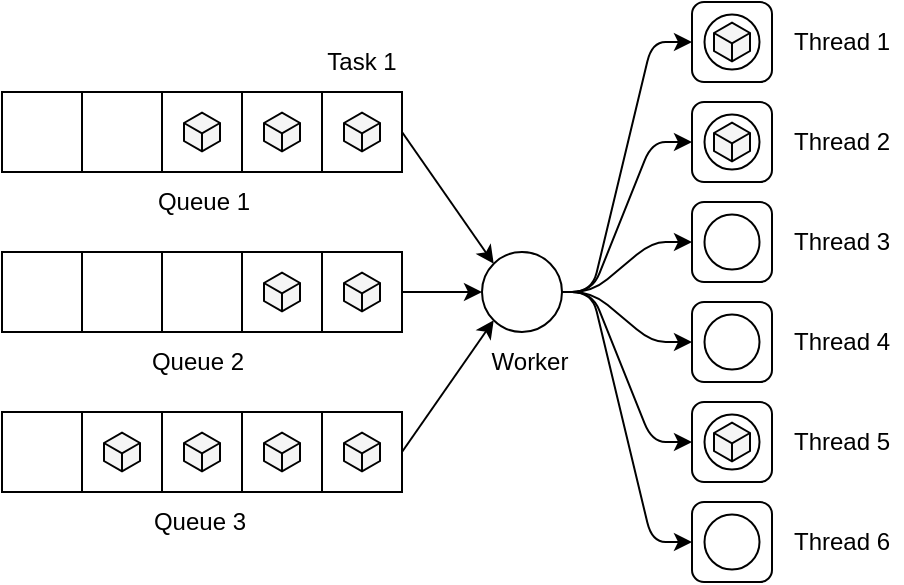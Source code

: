 <mxfile version="12.9.3" type="device"><diagram id="A2y3Prv-wSGCBpCbxqDh" name="Page-1"><mxGraphModel dx="1422" dy="762" grid="1" gridSize="10" guides="1" tooltips="1" connect="1" arrows="1" fold="1" page="1" pageScale="1" pageWidth="827" pageHeight="1169" math="0" shadow="0"><root><mxCell id="0"/><mxCell id="1" parent="0"/><mxCell id="IO9WASGbVJOWQjA85ZpE-1" value="" style="rounded=0;whiteSpace=wrap;html=1;" parent="1" vertex="1"><mxGeometry x="40" y="80" width="40" height="40" as="geometry"/></mxCell><mxCell id="IO9WASGbVJOWQjA85ZpE-2" value="" style="rounded=0;whiteSpace=wrap;html=1;" parent="1" vertex="1"><mxGeometry x="80" y="80" width="40" height="40" as="geometry"/></mxCell><mxCell id="IO9WASGbVJOWQjA85ZpE-3" value="" style="rounded=0;whiteSpace=wrap;html=1;" parent="1" vertex="1"><mxGeometry x="120" y="80" width="40" height="40" as="geometry"/></mxCell><mxCell id="IO9WASGbVJOWQjA85ZpE-4" value="" style="rounded=0;whiteSpace=wrap;html=1;" parent="1" vertex="1"><mxGeometry x="160" y="80" width="40" height="40" as="geometry"/></mxCell><mxCell id="IO9WASGbVJOWQjA85ZpE-5" value="" style="rounded=0;whiteSpace=wrap;html=1;" parent="1" vertex="1"><mxGeometry x="200" y="80" width="40" height="40" as="geometry"/></mxCell><mxCell id="IO9WASGbVJOWQjA85ZpE-6" value="" style="rounded=0;whiteSpace=wrap;html=1;" parent="1" vertex="1"><mxGeometry x="40" y="160" width="40" height="40" as="geometry"/></mxCell><mxCell id="IO9WASGbVJOWQjA85ZpE-7" value="" style="rounded=0;whiteSpace=wrap;html=1;" parent="1" vertex="1"><mxGeometry x="80" y="160" width="40" height="40" as="geometry"/></mxCell><mxCell id="IO9WASGbVJOWQjA85ZpE-8" value="" style="rounded=0;whiteSpace=wrap;html=1;" parent="1" vertex="1"><mxGeometry x="120" y="160" width="40" height="40" as="geometry"/></mxCell><mxCell id="IO9WASGbVJOWQjA85ZpE-9" value="" style="rounded=0;whiteSpace=wrap;html=1;" parent="1" vertex="1"><mxGeometry x="160" y="160" width="40" height="40" as="geometry"/></mxCell><mxCell id="IO9WASGbVJOWQjA85ZpE-10" value="" style="rounded=0;whiteSpace=wrap;html=1;" parent="1" vertex="1"><mxGeometry x="200" y="160" width="40" height="40" as="geometry"/></mxCell><mxCell id="IO9WASGbVJOWQjA85ZpE-11" value="" style="rounded=0;whiteSpace=wrap;html=1;" parent="1" vertex="1"><mxGeometry x="40" y="240" width="40" height="40" as="geometry"/></mxCell><mxCell id="IO9WASGbVJOWQjA85ZpE-12" value="" style="rounded=0;whiteSpace=wrap;html=1;" parent="1" vertex="1"><mxGeometry x="80" y="240" width="40" height="40" as="geometry"/></mxCell><mxCell id="IO9WASGbVJOWQjA85ZpE-13" value="" style="rounded=0;whiteSpace=wrap;html=1;" parent="1" vertex="1"><mxGeometry x="120" y="240" width="40" height="40" as="geometry"/></mxCell><mxCell id="IO9WASGbVJOWQjA85ZpE-14" value="" style="rounded=0;whiteSpace=wrap;html=1;" parent="1" vertex="1"><mxGeometry x="160" y="240" width="40" height="40" as="geometry"/></mxCell><mxCell id="IO9WASGbVJOWQjA85ZpE-15" value="" style="rounded=0;whiteSpace=wrap;html=1;" parent="1" vertex="1"><mxGeometry x="200" y="240" width="40" height="40" as="geometry"/></mxCell><mxCell id="IO9WASGbVJOWQjA85ZpE-17" value="" style="html=1;whiteSpace=wrap;aspect=fixed;shape=isoCube;backgroundOutline=1;fillColor=#f5f5f5;strokeColor=#000000;fontColor=#333333;" parent="1" vertex="1"><mxGeometry x="171" y="90" width="18" height="20" as="geometry"/></mxCell><mxCell id="IO9WASGbVJOWQjA85ZpE-18" value="" style="rounded=1;whiteSpace=wrap;html=1;" parent="1" vertex="1"><mxGeometry x="385" y="35" width="40" height="40" as="geometry"/></mxCell><mxCell id="IO9WASGbVJOWQjA85ZpE-23" value="" style="rounded=1;whiteSpace=wrap;html=1;" parent="1" vertex="1"><mxGeometry x="385" y="85" width="40" height="40" as="geometry"/></mxCell><mxCell id="IO9WASGbVJOWQjA85ZpE-24" value="" style="rounded=1;whiteSpace=wrap;html=1;" parent="1" vertex="1"><mxGeometry x="385" y="135" width="40" height="40" as="geometry"/></mxCell><mxCell id="IO9WASGbVJOWQjA85ZpE-25" value="" style="rounded=1;whiteSpace=wrap;html=1;" parent="1" vertex="1"><mxGeometry x="385" y="185" width="40" height="40" as="geometry"/></mxCell><mxCell id="IO9WASGbVJOWQjA85ZpE-26" value="" style="rounded=1;whiteSpace=wrap;html=1;" parent="1" vertex="1"><mxGeometry x="385" y="235" width="40" height="40" as="geometry"/></mxCell><mxCell id="IO9WASGbVJOWQjA85ZpE-27" value="" style="rounded=1;whiteSpace=wrap;html=1;" parent="1" vertex="1"><mxGeometry x="385" y="285" width="40" height="40" as="geometry"/></mxCell><mxCell id="IO9WASGbVJOWQjA85ZpE-28" value="" style="endArrow=classic;html=1;exitX=1;exitY=0.5;exitDx=0;exitDy=0;entryX=0;entryY=0;entryDx=0;entryDy=0;" parent="1" source="IO9WASGbVJOWQjA85ZpE-5" target="IO9WASGbVJOWQjA85ZpE-16" edge="1"><mxGeometry width="50" height="50" relative="1" as="geometry"><mxPoint x="260" y="140" as="sourcePoint"/><mxPoint x="310" y="90" as="targetPoint"/></mxGeometry></mxCell><mxCell id="IO9WASGbVJOWQjA85ZpE-29" value="" style="endArrow=classic;html=1;exitX=1;exitY=0.5;exitDx=0;exitDy=0;entryX=0;entryY=0.5;entryDx=0;entryDy=0;" parent="1" source="IO9WASGbVJOWQjA85ZpE-10" target="IO9WASGbVJOWQjA85ZpE-16" edge="1"><mxGeometry width="50" height="50" relative="1" as="geometry"><mxPoint x="240" y="270" as="sourcePoint"/><mxPoint x="290" y="220" as="targetPoint"/></mxGeometry></mxCell><mxCell id="IO9WASGbVJOWQjA85ZpE-30" value="" style="endArrow=classic;html=1;exitX=1;exitY=0.5;exitDx=0;exitDy=0;entryX=0;entryY=1;entryDx=0;entryDy=0;" parent="1" source="IO9WASGbVJOWQjA85ZpE-15" target="IO9WASGbVJOWQjA85ZpE-16" edge="1"><mxGeometry width="50" height="50" relative="1" as="geometry"><mxPoint x="240" y="270" as="sourcePoint"/><mxPoint x="290" y="220" as="targetPoint"/></mxGeometry></mxCell><mxCell id="IO9WASGbVJOWQjA85ZpE-31" value="" style="endArrow=classic;html=1;exitX=1;exitY=0.5;exitDx=0;exitDy=0;entryX=0;entryY=0.5;entryDx=0;entryDy=0;" parent="1" target="IO9WASGbVJOWQjA85ZpE-18" edge="1"><mxGeometry width="50" height="50" relative="1" as="geometry"><mxPoint x="305" y="180" as="sourcePoint"/><mxPoint x="335" y="70" as="targetPoint"/><Array as="points"><mxPoint x="335" y="180"/><mxPoint x="365" y="55"/></Array></mxGeometry></mxCell><mxCell id="IO9WASGbVJOWQjA85ZpE-32" value="" style="endArrow=classic;html=1;exitX=1;exitY=0.5;exitDx=0;exitDy=0;entryX=0;entryY=0.5;entryDx=0;entryDy=0;" parent="1" target="IO9WASGbVJOWQjA85ZpE-27" edge="1"><mxGeometry width="50" height="50" relative="1" as="geometry"><mxPoint x="305" y="180" as="sourcePoint"/><mxPoint x="345" y="300" as="targetPoint"/><Array as="points"><mxPoint x="335" y="180"/><mxPoint x="365" y="305"/></Array></mxGeometry></mxCell><mxCell id="IO9WASGbVJOWQjA85ZpE-33" value="" style="endArrow=classic;html=1;entryX=0;entryY=0.5;entryDx=0;entryDy=0;" parent="1" target="IO9WASGbVJOWQjA85ZpE-24" edge="1"><mxGeometry width="50" height="50" relative="1" as="geometry"><mxPoint x="305" y="180" as="sourcePoint"/><mxPoint x="245" y="280" as="targetPoint"/><Array as="points"><mxPoint x="335" y="180"/><mxPoint x="365" y="155"/></Array></mxGeometry></mxCell><mxCell id="IO9WASGbVJOWQjA85ZpE-34" value="" style="endArrow=classic;html=1;entryX=0;entryY=0.5;entryDx=0;entryDy=0;exitX=1;exitY=0.5;exitDx=0;exitDy=0;" parent="1" target="IO9WASGbVJOWQjA85ZpE-23" edge="1"><mxGeometry width="50" height="50" relative="1" as="geometry"><mxPoint x="305" y="180" as="sourcePoint"/><mxPoint x="285" y="250" as="targetPoint"/><Array as="points"><mxPoint x="335" y="180"/><mxPoint x="365" y="105"/></Array></mxGeometry></mxCell><mxCell id="IO9WASGbVJOWQjA85ZpE-35" value="" style="endArrow=classic;html=1;exitX=1;exitY=0.5;exitDx=0;exitDy=0;entryX=0;entryY=0.5;entryDx=0;entryDy=0;" parent="1" target="IO9WASGbVJOWQjA85ZpE-26" edge="1"><mxGeometry width="50" height="50" relative="1" as="geometry"><mxPoint x="305" y="180" as="sourcePoint"/><mxPoint x="305" y="270" as="targetPoint"/><Array as="points"><mxPoint x="335" y="180"/><mxPoint x="365" y="255"/></Array></mxGeometry></mxCell><mxCell id="IO9WASGbVJOWQjA85ZpE-36" value="" style="endArrow=classic;html=1;entryX=0;entryY=0.5;entryDx=0;entryDy=0;exitX=1;exitY=0.5;exitDx=0;exitDy=0;" parent="1" target="IO9WASGbVJOWQjA85ZpE-25" edge="1"><mxGeometry width="50" height="50" relative="1" as="geometry"><mxPoint x="305" y="180" as="sourcePoint"/><mxPoint x="395" y="165" as="targetPoint"/><Array as="points"><mxPoint x="335" y="180"/><mxPoint x="365" y="205"/></Array></mxGeometry></mxCell><mxCell id="IO9WASGbVJOWQjA85ZpE-16" value="" style="ellipse;whiteSpace=wrap;html=1;aspect=fixed;" parent="1" vertex="1"><mxGeometry x="280" y="160" width="40" height="40" as="geometry"/></mxCell><mxCell id="IO9WASGbVJOWQjA85ZpE-37" value="" style="html=1;whiteSpace=wrap;aspect=fixed;shape=isoCube;backgroundOutline=1;fillColor=#f5f5f5;strokeColor=#000000;fontColor=#333333;" parent="1" vertex="1"><mxGeometry x="211" y="90" width="18" height="20" as="geometry"/></mxCell><mxCell id="IO9WASGbVJOWQjA85ZpE-40" value="" style="html=1;whiteSpace=wrap;aspect=fixed;shape=isoCube;backgroundOutline=1;strokeColor=#000000;fillColor=#f5f5f5;fontColor=#333333;" parent="1" vertex="1"><mxGeometry x="211" y="170" width="18" height="20" as="geometry"/></mxCell><mxCell id="IO9WASGbVJOWQjA85ZpE-41" value="" style="html=1;whiteSpace=wrap;aspect=fixed;shape=isoCube;backgroundOutline=1;fillColor=#f5f5f5;strokeColor=#000000;fontColor=#333333;" parent="1" vertex="1"><mxGeometry x="131" y="250" width="18" height="20" as="geometry"/></mxCell><mxCell id="IO9WASGbVJOWQjA85ZpE-42" value="" style="html=1;whiteSpace=wrap;aspect=fixed;shape=isoCube;backgroundOutline=1;fillColor=#f5f5f5;strokeColor=#000000;fontColor=#333333;" parent="1" vertex="1"><mxGeometry x="171" y="250" width="18" height="20" as="geometry"/></mxCell><mxCell id="IO9WASGbVJOWQjA85ZpE-43" value="" style="html=1;whiteSpace=wrap;aspect=fixed;shape=isoCube;backgroundOutline=1;fillColor=#f5f5f5;strokeColor=#000000;fontColor=#333333;" parent="1" vertex="1"><mxGeometry x="211" y="250" width="18" height="20" as="geometry"/></mxCell><mxCell id="IO9WASGbVJOWQjA85ZpE-44" value="" style="html=1;whiteSpace=wrap;aspect=fixed;shape=isoCube;backgroundOutline=1;fillColor=#f5f5f5;strokeColor=#000000;fontColor=#333333;" parent="1" vertex="1"><mxGeometry x="171" y="170" width="18" height="20" as="geometry"/></mxCell><mxCell id="IO9WASGbVJOWQjA85ZpE-45" value="" style="html=1;whiteSpace=wrap;aspect=fixed;shape=isoCube;backgroundOutline=1;fillColor=#f5f5f5;strokeColor=#000000;fontColor=#333333;" parent="1" vertex="1"><mxGeometry x="91" y="250" width="18" height="20" as="geometry"/></mxCell><mxCell id="IO9WASGbVJOWQjA85ZpE-46" value="" style="html=1;whiteSpace=wrap;aspect=fixed;shape=isoCube;backgroundOutline=1;fillColor=#f5f5f5;strokeColor=#000000;fontColor=#333333;" parent="1" vertex="1"><mxGeometry x="131" y="90" width="18" height="20" as="geometry"/></mxCell><mxCell id="IO9WASGbVJOWQjA85ZpE-48" value="Worker" style="text;html=1;strokeColor=none;fillColor=none;align=center;verticalAlign=middle;whiteSpace=wrap;rounded=0;" parent="1" vertex="1"><mxGeometry x="284" y="205" width="40" height="20" as="geometry"/></mxCell><mxCell id="IO9WASGbVJOWQjA85ZpE-49" value="Queue 3" style="text;html=1;strokeColor=none;fillColor=none;align=center;verticalAlign=middle;whiteSpace=wrap;rounded=0;" parent="1" vertex="1"><mxGeometry x="114" y="285" width="50" height="20" as="geometry"/></mxCell><mxCell id="IO9WASGbVJOWQjA85ZpE-50" value="Queue 2" style="text;html=1;strokeColor=none;fillColor=none;align=center;verticalAlign=middle;whiteSpace=wrap;rounded=0;" parent="1" vertex="1"><mxGeometry x="113" y="205" width="50" height="20" as="geometry"/></mxCell><mxCell id="IO9WASGbVJOWQjA85ZpE-53" value="Queue 1" style="text;html=1;strokeColor=none;fillColor=none;align=center;verticalAlign=middle;whiteSpace=wrap;rounded=0;" parent="1" vertex="1"><mxGeometry x="116" y="125" width="50" height="20" as="geometry"/></mxCell><mxCell id="IO9WASGbVJOWQjA85ZpE-54" value="Thread 1" style="text;html=1;strokeColor=none;fillColor=none;align=center;verticalAlign=middle;whiteSpace=wrap;rounded=0;" parent="1" vertex="1"><mxGeometry x="430" y="45" width="60" height="20" as="geometry"/></mxCell><mxCell id="IO9WASGbVJOWQjA85ZpE-55" value="Thread 2" style="text;html=1;strokeColor=none;fillColor=none;align=center;verticalAlign=middle;whiteSpace=wrap;rounded=0;" parent="1" vertex="1"><mxGeometry x="430" y="95" width="60" height="20" as="geometry"/></mxCell><mxCell id="IO9WASGbVJOWQjA85ZpE-56" value="Thread 3" style="text;html=1;strokeColor=none;fillColor=none;align=center;verticalAlign=middle;whiteSpace=wrap;rounded=0;" parent="1" vertex="1"><mxGeometry x="430" y="145" width="60" height="20" as="geometry"/></mxCell><mxCell id="IO9WASGbVJOWQjA85ZpE-57" value="Thread 4" style="text;html=1;strokeColor=none;fillColor=none;align=center;verticalAlign=middle;whiteSpace=wrap;rounded=0;" parent="1" vertex="1"><mxGeometry x="430" y="195" width="60" height="20" as="geometry"/></mxCell><mxCell id="IO9WASGbVJOWQjA85ZpE-58" value="Thread 5" style="text;html=1;strokeColor=none;fillColor=none;align=center;verticalAlign=middle;whiteSpace=wrap;rounded=0;" parent="1" vertex="1"><mxGeometry x="430" y="245" width="60" height="20" as="geometry"/></mxCell><mxCell id="IO9WASGbVJOWQjA85ZpE-59" value="Thread 6" style="text;html=1;strokeColor=none;fillColor=none;align=center;verticalAlign=middle;whiteSpace=wrap;rounded=0;" parent="1" vertex="1"><mxGeometry x="430" y="295" width="60" height="20" as="geometry"/></mxCell><mxCell id="IO9WASGbVJOWQjA85ZpE-60" value="Task 1" style="text;html=1;strokeColor=none;fillColor=none;align=center;verticalAlign=middle;whiteSpace=wrap;rounded=0;" parent="1" vertex="1"><mxGeometry x="200" y="55" width="40" height="20" as="geometry"/></mxCell><mxCell id="IO9WASGbVJOWQjA85ZpE-63" value="" style="ellipse;whiteSpace=wrap;html=1;aspect=fixed;fillColor=none;" parent="1" vertex="1"><mxGeometry x="391.25" y="141.25" width="27.5" height="27.5" as="geometry"/></mxCell><mxCell id="IO9WASGbVJOWQjA85ZpE-64" value="" style="ellipse;whiteSpace=wrap;html=1;aspect=fixed;fillColor=none;" parent="1" vertex="1"><mxGeometry x="391.25" y="191.25" width="27.5" height="27.5" as="geometry"/></mxCell><mxCell id="IO9WASGbVJOWQjA85ZpE-66" value="" style="ellipse;whiteSpace=wrap;html=1;aspect=fixed;fillColor=none;" parent="1" vertex="1"><mxGeometry x="391.25" y="291.25" width="27.5" height="27.5" as="geometry"/></mxCell><mxCell id="SjdrzViS89cdDg7QY3LQ-1" value="" style="ellipse;whiteSpace=wrap;html=1;aspect=fixed;fillColor=none;" parent="1" vertex="1"><mxGeometry x="391.25" y="91.25" width="27.5" height="27.5" as="geometry"/></mxCell><mxCell id="SjdrzViS89cdDg7QY3LQ-3" value="" style="ellipse;whiteSpace=wrap;html=1;aspect=fixed;fillColor=none;" parent="1" vertex="1"><mxGeometry x="391.25" y="241.25" width="27.5" height="27.5" as="geometry"/></mxCell><mxCell id="IO9WASGbVJOWQjA85ZpE-61" value="" style="ellipse;whiteSpace=wrap;html=1;aspect=fixed;fillColor=none;" parent="1" vertex="1"><mxGeometry x="391.25" y="41.25" width="27.5" height="27.5" as="geometry"/></mxCell><mxCell id="IO9WASGbVJOWQjA85ZpE-47" value="" style="html=1;whiteSpace=wrap;aspect=fixed;shape=isoCube;backgroundOutline=1;fillColor=#f5f5f5;strokeColor=#000000;fontColor=#333333;" parent="1" vertex="1"><mxGeometry x="396" y="45" width="18" height="20" as="geometry"/></mxCell><mxCell id="SjdrzViS89cdDg7QY3LQ-5" value="" style="html=1;whiteSpace=wrap;aspect=fixed;shape=isoCube;backgroundOutline=1;fillColor=#f5f5f5;strokeColor=#000000;fontColor=#333333;" parent="1" vertex="1"><mxGeometry x="396" y="95" width="18" height="20" as="geometry"/></mxCell><mxCell id="SjdrzViS89cdDg7QY3LQ-6" value="" style="html=1;whiteSpace=wrap;aspect=fixed;shape=isoCube;backgroundOutline=1;fillColor=#f5f5f5;strokeColor=#000000;fontColor=#333333;" parent="1" vertex="1"><mxGeometry x="396" y="245" width="18" height="20" as="geometry"/></mxCell></root></mxGraphModel></diagram></mxfile>